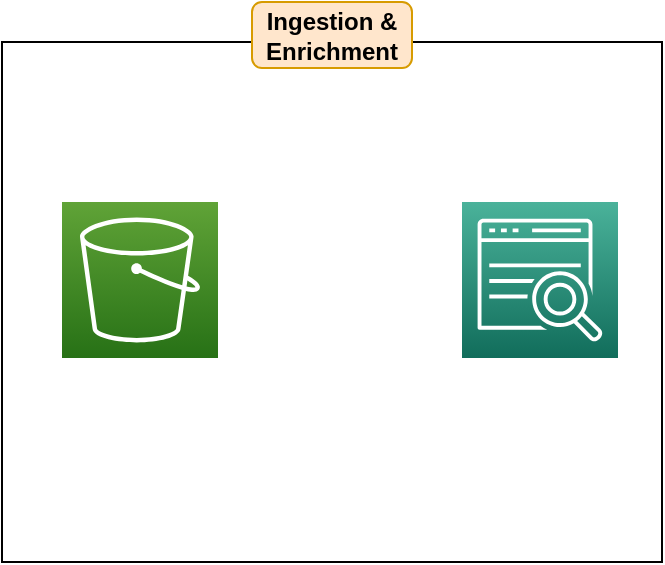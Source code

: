 <mxfile version="21.5.0" type="github">
  <diagram name="Page-1" id="LZaSXbhdzF7_FV7y-Tz0">
    <mxGraphModel dx="1434" dy="796" grid="1" gridSize="10" guides="1" tooltips="1" connect="1" arrows="1" fold="1" page="1" pageScale="1" pageWidth="850" pageHeight="1100" math="0" shadow="0">
      <root>
        <mxCell id="0" />
        <mxCell id="1" parent="0" />
        <mxCell id="sErbZccgeItTaORr8g6E-4" value="" style="rounded=0;whiteSpace=wrap;html=1;" vertex="1" parent="1">
          <mxGeometry x="60" y="230" width="330" height="260" as="geometry" />
        </mxCell>
        <mxCell id="sErbZccgeItTaORr8g6E-2" value="" style="sketch=0;points=[[0,0,0],[0.25,0,0],[0.5,0,0],[0.75,0,0],[1,0,0],[0,1,0],[0.25,1,0],[0.5,1,0],[0.75,1,0],[1,1,0],[0,0.25,0],[0,0.5,0],[0,0.75,0],[1,0.25,0],[1,0.5,0],[1,0.75,0]];outlineConnect=0;fontColor=#232F3E;gradientColor=#60A337;gradientDirection=north;fillColor=#277116;strokeColor=#ffffff;dashed=0;verticalLabelPosition=bottom;verticalAlign=top;align=center;html=1;fontSize=12;fontStyle=0;aspect=fixed;shape=mxgraph.aws4.resourceIcon;resIcon=mxgraph.aws4.s3;" vertex="1" parent="1">
          <mxGeometry x="90" y="310" width="78" height="78" as="geometry" />
        </mxCell>
        <mxCell id="sErbZccgeItTaORr8g6E-3" value="" style="sketch=0;points=[[0,0,0],[0.25,0,0],[0.5,0,0],[0.75,0,0],[1,0,0],[0,1,0],[0.25,1,0],[0.5,1,0],[0.75,1,0],[1,1,0],[0,0.25,0],[0,0.5,0],[0,0.75,0],[1,0.25,0],[1,0.5,0],[1,0.75,0]];outlineConnect=0;fontColor=#232F3E;gradientColor=#4AB29A;gradientDirection=north;fillColor=#116D5B;strokeColor=#ffffff;dashed=0;verticalLabelPosition=bottom;verticalAlign=top;align=center;html=1;fontSize=12;fontStyle=0;aspect=fixed;shape=mxgraph.aws4.resourceIcon;resIcon=mxgraph.aws4.kendra;" vertex="1" parent="1">
          <mxGeometry x="290" y="310" width="78" height="78" as="geometry" />
        </mxCell>
        <mxCell id="sErbZccgeItTaORr8g6E-5" value="Ingestion &amp;amp; Enrichment" style="rounded=1;align=center;fillColor=#ffe6cc;strokeColor=#d79b00;html=1;whiteSpace=wrap;fontSize=12;fontStyle=1" vertex="1" parent="1">
          <mxGeometry x="185" y="210" width="80" height="33" as="geometry" />
        </mxCell>
      </root>
    </mxGraphModel>
  </diagram>
</mxfile>
